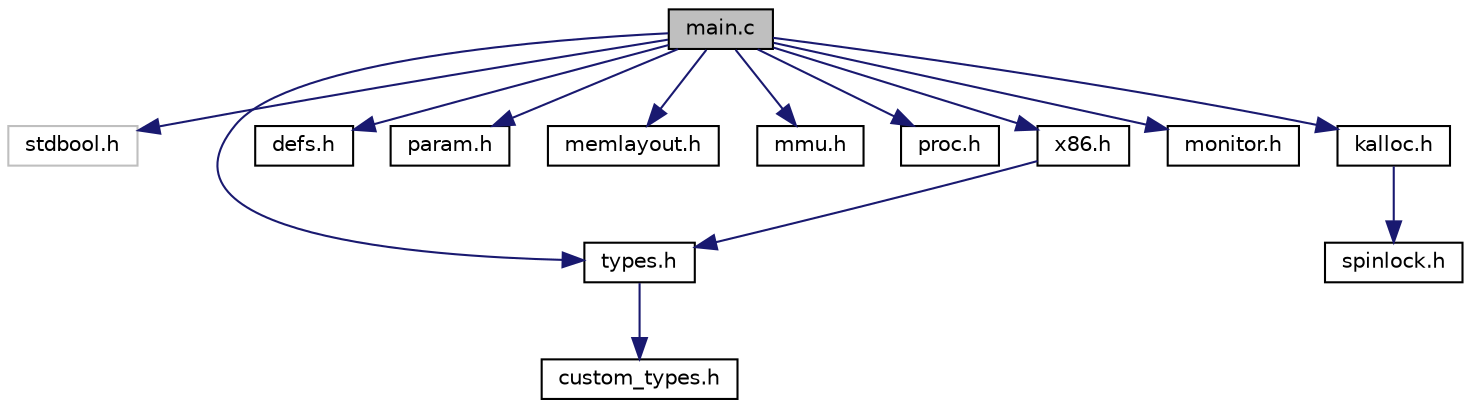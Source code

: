 digraph "main.c"
{
  edge [fontname="Helvetica",fontsize="10",labelfontname="Helvetica",labelfontsize="10"];
  node [fontname="Helvetica",fontsize="10",shape=record];
  Node1 [label="main.c",height=0.2,width=0.4,color="black", fillcolor="grey75", style="filled", fontcolor="black"];
  Node1 -> Node2 [color="midnightblue",fontsize="10",style="solid",fontname="Helvetica"];
  Node2 [label="stdbool.h",height=0.2,width=0.4,color="grey75", fillcolor="white", style="filled"];
  Node1 -> Node3 [color="midnightblue",fontsize="10",style="solid",fontname="Helvetica"];
  Node3 [label="types.h",height=0.2,width=0.4,color="black", fillcolor="white", style="filled",URL="$types_8h.html"];
  Node3 -> Node4 [color="midnightblue",fontsize="10",style="solid",fontname="Helvetica"];
  Node4 [label="custom_types.h",height=0.2,width=0.4,color="black", fillcolor="white", style="filled",URL="$custom__types_8h.html"];
  Node1 -> Node5 [color="midnightblue",fontsize="10",style="solid",fontname="Helvetica"];
  Node5 [label="defs.h",height=0.2,width=0.4,color="black", fillcolor="white", style="filled",URL="$defs_8h.html"];
  Node1 -> Node6 [color="midnightblue",fontsize="10",style="solid",fontname="Helvetica"];
  Node6 [label="param.h",height=0.2,width=0.4,color="black", fillcolor="white", style="filled",URL="$param_8h.html"];
  Node1 -> Node7 [color="midnightblue",fontsize="10",style="solid",fontname="Helvetica"];
  Node7 [label="memlayout.h",height=0.2,width=0.4,color="black", fillcolor="white", style="filled",URL="$memlayout_8h.html"];
  Node1 -> Node8 [color="midnightblue",fontsize="10",style="solid",fontname="Helvetica"];
  Node8 [label="mmu.h",height=0.2,width=0.4,color="black", fillcolor="white", style="filled",URL="$mmu_8h.html"];
  Node1 -> Node9 [color="midnightblue",fontsize="10",style="solid",fontname="Helvetica"];
  Node9 [label="proc.h",height=0.2,width=0.4,color="black", fillcolor="white", style="filled",URL="$proc_8h.html"];
  Node1 -> Node10 [color="midnightblue",fontsize="10",style="solid",fontname="Helvetica"];
  Node10 [label="x86.h",height=0.2,width=0.4,color="black", fillcolor="white", style="filled",URL="$x86_8h.html"];
  Node10 -> Node3 [color="midnightblue",fontsize="10",style="solid",fontname="Helvetica"];
  Node1 -> Node11 [color="midnightblue",fontsize="10",style="solid",fontname="Helvetica"];
  Node11 [label="monitor.h",height=0.2,width=0.4,color="black", fillcolor="white", style="filled",URL="$monitor_8h.html"];
  Node1 -> Node12 [color="midnightblue",fontsize="10",style="solid",fontname="Helvetica"];
  Node12 [label="kalloc.h",height=0.2,width=0.4,color="black", fillcolor="white", style="filled",URL="$kalloc_8h.html"];
  Node12 -> Node13 [color="midnightblue",fontsize="10",style="solid",fontname="Helvetica"];
  Node13 [label="spinlock.h",height=0.2,width=0.4,color="black", fillcolor="white", style="filled",URL="$spinlock_8h.html"];
}
